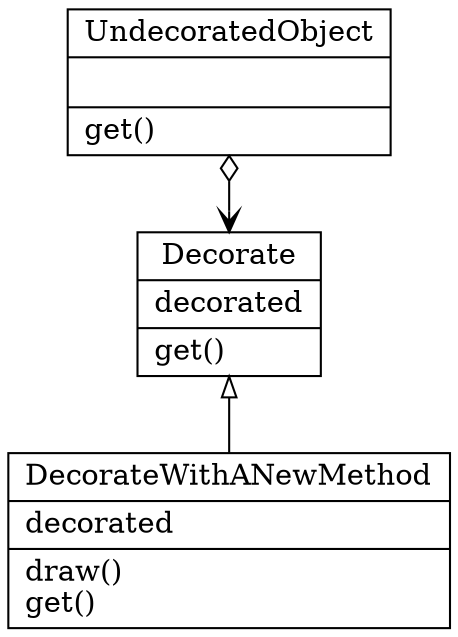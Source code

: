 digraph "classes" {
charset="utf-8"
rankdir=BT
"0" [label="{UndecoratedObject|\l|get()\l}", shape="record"];
"1" [label="{Decorate|decorated\l|get()\l}", shape="record"];
"2" [label="{DecorateWithANewMethod|decorated\l|draw()\lget()\l}", shape="record"];

"2" -> "1" [arrowhead="empty", arrowtail="none"];
"1" -> "0" [arrowhead="ediamond", arrowtail="vee", dir="both"];
}
